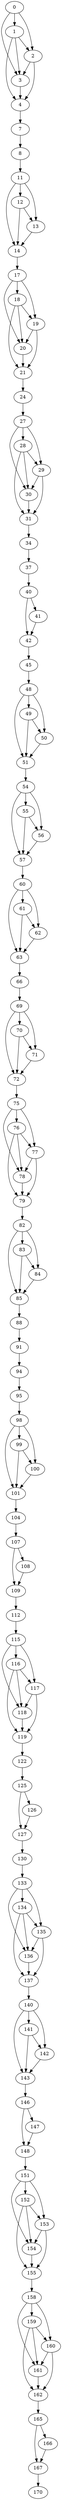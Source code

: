 strict digraph  {
0;
1;
2;
3;
4;
7;
8;
11;
12;
13;
14;
17;
18;
19;
20;
21;
24;
27;
28;
29;
30;
31;
34;
37;
40;
41;
42;
45;
48;
49;
50;
51;
54;
55;
56;
57;
60;
61;
62;
63;
66;
69;
70;
71;
72;
75;
76;
77;
78;
79;
82;
83;
84;
85;
88;
91;
94;
95;
98;
99;
100;
101;
104;
107;
108;
109;
112;
115;
116;
117;
118;
119;
122;
125;
126;
127;
130;
133;
134;
135;
136;
137;
140;
141;
142;
143;
146;
147;
148;
151;
152;
153;
154;
155;
158;
159;
160;
161;
162;
165;
166;
167;
170;
0 -> 1;
0 -> 2;
0 -> 3;
1 -> 2;
1 -> 3;
1 -> 4;
2 -> 3;
2 -> 4;
3 -> 4;
4 -> 7;
7 -> 8;
8 -> 11;
11 -> 12;
11 -> 13;
11 -> 14;
12 -> 13;
12 -> 14;
13 -> 14;
14 -> 17;
17 -> 18;
17 -> 19;
17 -> 20;
18 -> 19;
18 -> 20;
18 -> 21;
19 -> 20;
19 -> 21;
20 -> 21;
21 -> 24;
24 -> 27;
27 -> 28;
27 -> 29;
27 -> 30;
28 -> 29;
28 -> 30;
28 -> 31;
29 -> 30;
29 -> 31;
30 -> 31;
31 -> 34;
34 -> 37;
37 -> 40;
40 -> 41;
40 -> 42;
41 -> 42;
42 -> 45;
45 -> 48;
48 -> 49;
48 -> 50;
48 -> 51;
49 -> 50;
49 -> 51;
50 -> 51;
51 -> 54;
54 -> 55;
54 -> 56;
54 -> 57;
55 -> 56;
55 -> 57;
56 -> 57;
57 -> 60;
60 -> 61;
60 -> 62;
60 -> 63;
61 -> 62;
61 -> 63;
62 -> 63;
63 -> 66;
66 -> 69;
69 -> 70;
69 -> 71;
69 -> 72;
70 -> 71;
70 -> 72;
71 -> 72;
72 -> 75;
75 -> 76;
75 -> 77;
75 -> 78;
76 -> 77;
76 -> 78;
76 -> 79;
77 -> 78;
77 -> 79;
78 -> 79;
79 -> 82;
82 -> 83;
82 -> 84;
82 -> 85;
83 -> 84;
83 -> 85;
84 -> 85;
85 -> 88;
88 -> 91;
91 -> 94;
94 -> 95;
95 -> 98;
98 -> 99;
98 -> 100;
98 -> 101;
99 -> 100;
99 -> 101;
100 -> 101;
101 -> 104;
104 -> 107;
107 -> 108;
107 -> 109;
108 -> 109;
109 -> 112;
112 -> 115;
115 -> 116;
115 -> 117;
115 -> 118;
116 -> 117;
116 -> 118;
116 -> 119;
117 -> 118;
117 -> 119;
118 -> 119;
119 -> 122;
122 -> 125;
125 -> 126;
125 -> 127;
126 -> 127;
127 -> 130;
130 -> 133;
133 -> 134;
133 -> 135;
133 -> 136;
134 -> 135;
134 -> 136;
134 -> 137;
135 -> 136;
135 -> 137;
136 -> 137;
137 -> 140;
140 -> 141;
140 -> 142;
140 -> 143;
141 -> 142;
141 -> 143;
142 -> 143;
143 -> 146;
146 -> 147;
146 -> 148;
147 -> 148;
148 -> 151;
151 -> 152;
151 -> 153;
151 -> 154;
152 -> 153;
152 -> 154;
152 -> 155;
153 -> 154;
153 -> 155;
154 -> 155;
155 -> 158;
158 -> 159;
158 -> 160;
158 -> 161;
159 -> 160;
159 -> 161;
159 -> 162;
160 -> 161;
160 -> 162;
161 -> 162;
162 -> 165;
165 -> 166;
165 -> 167;
166 -> 167;
167 -> 170;
}
